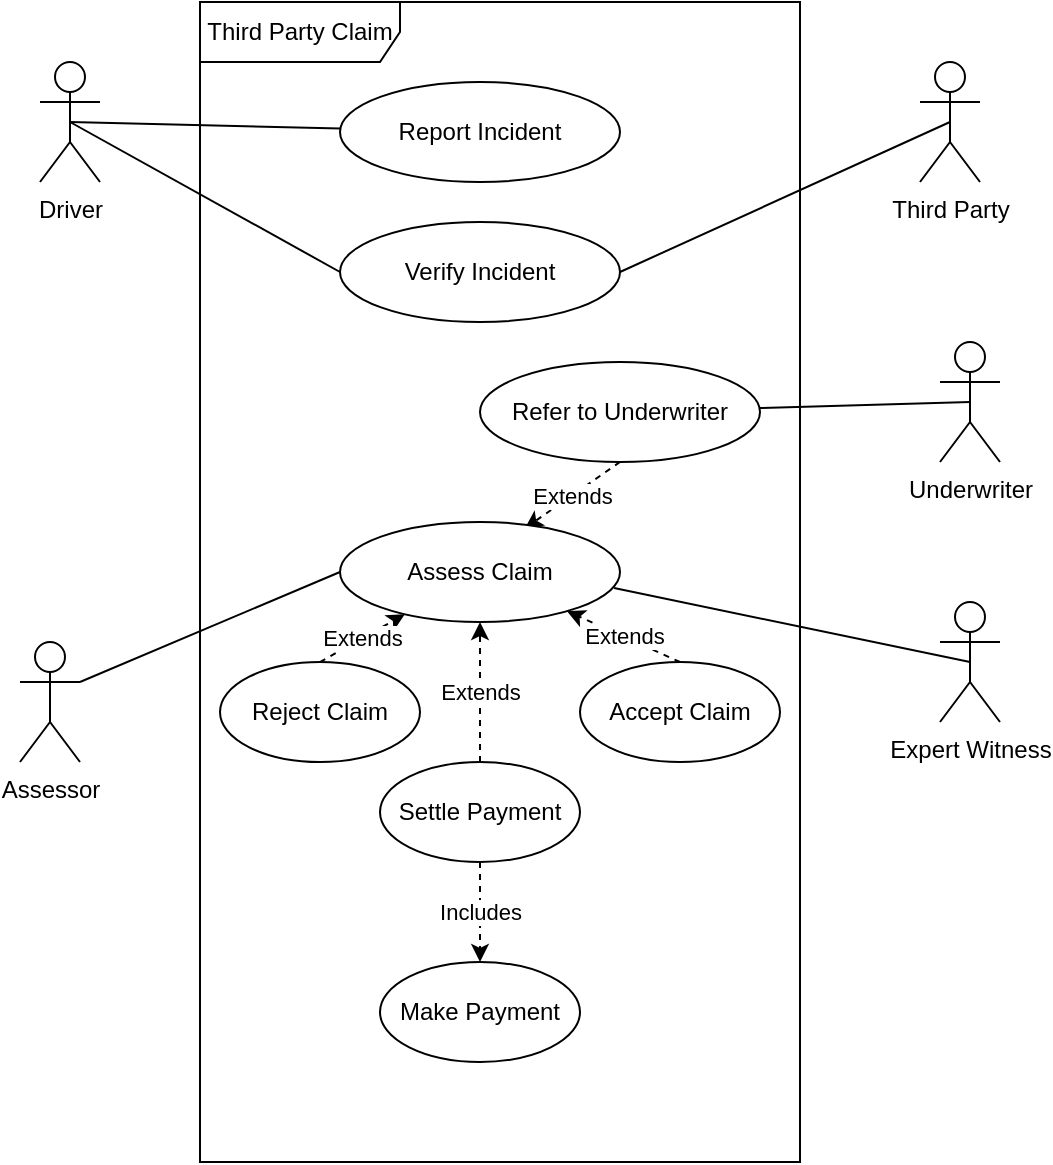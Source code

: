 <mxfile version="15.4.3" type="github">
  <diagram id="jyNJutQ-6b1TkjpkFKjp" name="Page-1">
    <mxGraphModel dx="1422" dy="2051" grid="1" gridSize="10" guides="1" tooltips="1" connect="1" arrows="1" fold="1" page="1" pageScale="1" pageWidth="827" pageHeight="1169" math="0" shadow="0">
      <root>
        <mxCell id="0" />
        <mxCell id="1" parent="0" />
        <mxCell id="fcIhs9XxAMFdkN0sCxzK-1" value="Third Party Claim" style="shape=umlFrame;whiteSpace=wrap;html=1;width=100;height=30;" parent="1" vertex="1">
          <mxGeometry x="250" y="-40" width="300" height="580" as="geometry" />
        </mxCell>
        <mxCell id="fcIhs9XxAMFdkN0sCxzK-2" value="Report Incident" style="ellipse;whiteSpace=wrap;html=1;" parent="1" vertex="1">
          <mxGeometry x="320" width="140" height="50" as="geometry" />
        </mxCell>
        <mxCell id="fcIhs9XxAMFdkN0sCxzK-23" style="edgeStyle=none;rounded=0;orthogonalLoop=1;jettySize=auto;html=1;exitX=0.5;exitY=0.5;exitDx=0;exitDy=0;exitPerimeter=0;entryX=1;entryY=0.5;entryDx=0;entryDy=0;endArrow=none;endFill=0;" parent="1" source="fcIhs9XxAMFdkN0sCxzK-3" target="fcIhs9XxAMFdkN0sCxzK-10" edge="1">
          <mxGeometry relative="1" as="geometry" />
        </mxCell>
        <mxCell id="fcIhs9XxAMFdkN0sCxzK-3" value="Third Party" style="shape=umlActor;verticalLabelPosition=bottom;verticalAlign=top;html=1;" parent="1" vertex="1">
          <mxGeometry x="610" y="-10" width="30" height="60" as="geometry" />
        </mxCell>
        <mxCell id="fcIhs9XxAMFdkN0sCxzK-27" style="edgeStyle=none;rounded=0;orthogonalLoop=1;jettySize=auto;html=1;exitX=1;exitY=0.333;exitDx=0;exitDy=0;exitPerimeter=0;entryX=0;entryY=0.5;entryDx=0;entryDy=0;endArrow=none;endFill=0;" parent="1" source="fcIhs9XxAMFdkN0sCxzK-4" target="fcIhs9XxAMFdkN0sCxzK-12" edge="1">
          <mxGeometry relative="1" as="geometry" />
        </mxCell>
        <mxCell id="fcIhs9XxAMFdkN0sCxzK-4" value="Assessor" style="shape=umlActor;verticalLabelPosition=bottom;verticalAlign=top;html=1;" parent="1" vertex="1">
          <mxGeometry x="160" y="280" width="30" height="60" as="geometry" />
        </mxCell>
        <mxCell id="fcIhs9XxAMFdkN0sCxzK-21" style="edgeStyle=none;rounded=0;orthogonalLoop=1;jettySize=auto;html=1;exitX=0.5;exitY=0.5;exitDx=0;exitDy=0;exitPerimeter=0;endArrow=none;endFill=0;entryX=0.979;entryY=0.66;entryDx=0;entryDy=0;entryPerimeter=0;" parent="1" source="fcIhs9XxAMFdkN0sCxzK-5" target="fcIhs9XxAMFdkN0sCxzK-12" edge="1">
          <mxGeometry relative="1" as="geometry" />
        </mxCell>
        <mxCell id="fcIhs9XxAMFdkN0sCxzK-5" value="Expert Witness" style="shape=umlActor;verticalLabelPosition=bottom;verticalAlign=top;html=1;" parent="1" vertex="1">
          <mxGeometry x="620" y="260" width="30" height="60" as="geometry" />
        </mxCell>
        <mxCell id="fcIhs9XxAMFdkN0sCxzK-22" style="edgeStyle=none;rounded=0;orthogonalLoop=1;jettySize=auto;html=1;exitX=0.5;exitY=0.5;exitDx=0;exitDy=0;exitPerimeter=0;endArrow=none;endFill=0;" parent="1" source="fcIhs9XxAMFdkN0sCxzK-6" target="fcIhs9XxAMFdkN0sCxzK-9" edge="1">
          <mxGeometry relative="1" as="geometry" />
        </mxCell>
        <mxCell id="fcIhs9XxAMFdkN0sCxzK-6" value="Underwriter" style="shape=umlActor;verticalLabelPosition=bottom;verticalAlign=top;html=1;" parent="1" vertex="1">
          <mxGeometry x="620" y="130" width="30" height="60" as="geometry" />
        </mxCell>
        <mxCell id="fcIhs9XxAMFdkN0sCxzK-24" style="edgeStyle=none;rounded=0;orthogonalLoop=1;jettySize=auto;html=1;exitX=0.5;exitY=0.5;exitDx=0;exitDy=0;exitPerimeter=0;endArrow=none;endFill=0;" parent="1" source="fcIhs9XxAMFdkN0sCxzK-7" target="fcIhs9XxAMFdkN0sCxzK-2" edge="1">
          <mxGeometry relative="1" as="geometry" />
        </mxCell>
        <mxCell id="fcIhs9XxAMFdkN0sCxzK-25" style="edgeStyle=none;rounded=0;orthogonalLoop=1;jettySize=auto;html=1;exitX=0.5;exitY=0.5;exitDx=0;exitDy=0;exitPerimeter=0;entryX=0;entryY=0.5;entryDx=0;entryDy=0;endArrow=none;endFill=0;" parent="1" source="fcIhs9XxAMFdkN0sCxzK-7" target="fcIhs9XxAMFdkN0sCxzK-10" edge="1">
          <mxGeometry relative="1" as="geometry" />
        </mxCell>
        <mxCell id="fcIhs9XxAMFdkN0sCxzK-7" value="Driver" style="shape=umlActor;verticalLabelPosition=bottom;verticalAlign=top;html=1;" parent="1" vertex="1">
          <mxGeometry x="170" y="-10" width="30" height="60" as="geometry" />
        </mxCell>
        <mxCell id="fcIhs9XxAMFdkN0sCxzK-20" value="Extends" style="edgeStyle=none;rounded=0;orthogonalLoop=1;jettySize=auto;html=1;exitX=0.5;exitY=1;exitDx=0;exitDy=0;entryX=0.66;entryY=0.064;entryDx=0;entryDy=0;entryPerimeter=0;dashed=1;" parent="1" source="fcIhs9XxAMFdkN0sCxzK-9" target="fcIhs9XxAMFdkN0sCxzK-12" edge="1">
          <mxGeometry relative="1" as="geometry" />
        </mxCell>
        <mxCell id="fcIhs9XxAMFdkN0sCxzK-9" value="Refer to Underwriter&lt;span style=&quot;color: rgba(0 , 0 , 0 , 0) ; font-family: monospace ; font-size: 0px&quot;&gt;%3CmxGraphModel%3E%3Croot%3E%3CmxCell%20id%3D%220%22%2F%3E%3CmxCell%20id%3D%221%22%20parent%3D%220%22%2F%3E%3CmxCell%20id%3D%222%22%20value%3D%22Report%20Incident%22%20style%3D%22ellipse%3BwhiteSpace%3Dwrap%3Bhtml%3D1%3B%22%20vertex%3D%221%22%20parent%3D%221%22%3E%3CmxGeometry%20x%3D%22320%22%20width%3D%22140%22%20height%3D%2250%22%20as%3D%22geometry%22%2F%3E%3C%2FmxCell%3E%3C%2Froot%3E%3C%2FmxGraphModel%3E&lt;/span&gt;&lt;span style=&quot;color: rgba(0 , 0 , 0 , 0) ; font-family: monospace ; font-size: 0px&quot;&gt;%3CmxGraphModel%3E%3Croot%3E%3CmxCell%20id%3D%220%22%2F%3E%3CmxCell%20id%3D%221%22%20parent%3D%220%22%2F%3E%3CmxCell%20id%3D%222%22%20value%3D%22Report%20Incident%22%20style%3D%22ellipse%3BwhiteSpace%3Dwrap%3Bhtml%3D1%3B%22%20vertex%3D%221%22%20parent%3D%221%22%3E%3CmxGeometry%20x%3D%22320%22%20width%3D%22140%22%20height%3D%2250%22%20as%3D%22geometry%22%2F%3E%3C%2FmxCell%3E%3C%2Froot%3E%3C%2FmxGraphModel%3E&lt;/span&gt;" style="ellipse;whiteSpace=wrap;html=1;" parent="1" vertex="1">
          <mxGeometry x="390" y="140" width="140" height="50" as="geometry" />
        </mxCell>
        <mxCell id="fcIhs9XxAMFdkN0sCxzK-10" value="Verify Incident" style="ellipse;whiteSpace=wrap;html=1;" parent="1" vertex="1">
          <mxGeometry x="320" y="70" width="140" height="50" as="geometry" />
        </mxCell>
        <mxCell id="fcIhs9XxAMFdkN0sCxzK-18" value="Extends" style="rounded=0;orthogonalLoop=1;jettySize=auto;html=1;exitX=0.5;exitY=0;exitDx=0;exitDy=0;dashed=1;" parent="1" source="fcIhs9XxAMFdkN0sCxzK-11" target="fcIhs9XxAMFdkN0sCxzK-12" edge="1">
          <mxGeometry relative="1" as="geometry" />
        </mxCell>
        <mxCell id="fcIhs9XxAMFdkN0sCxzK-11" value="Reject Claim" style="ellipse;whiteSpace=wrap;html=1;" parent="1" vertex="1">
          <mxGeometry x="260" y="290" width="100" height="50" as="geometry" />
        </mxCell>
        <mxCell id="fcIhs9XxAMFdkN0sCxzK-12" value="Assess Claim" style="ellipse;whiteSpace=wrap;html=1;" parent="1" vertex="1">
          <mxGeometry x="320" y="220" width="140" height="50" as="geometry" />
        </mxCell>
        <mxCell id="fcIhs9XxAMFdkN0sCxzK-19" value="Extends" style="edgeStyle=none;rounded=0;orthogonalLoop=1;jettySize=auto;html=1;exitX=0.5;exitY=0;exitDx=0;exitDy=0;dashed=1;" parent="1" source="fcIhs9XxAMFdkN0sCxzK-13" target="fcIhs9XxAMFdkN0sCxzK-12" edge="1">
          <mxGeometry relative="1" as="geometry" />
        </mxCell>
        <mxCell id="fcIhs9XxAMFdkN0sCxzK-13" value="Accept Claim" style="ellipse;whiteSpace=wrap;html=1;" parent="1" vertex="1">
          <mxGeometry x="440" y="290" width="100" height="50" as="geometry" />
        </mxCell>
        <mxCell id="fcIhs9XxAMFdkN0sCxzK-14" value="Make Payment" style="ellipse;whiteSpace=wrap;html=1;" parent="1" vertex="1">
          <mxGeometry x="340" y="440" width="100" height="50" as="geometry" />
        </mxCell>
        <mxCell id="fcIhs9XxAMFdkN0sCxzK-16" value="Includes" style="edgeStyle=orthogonalEdgeStyle;rounded=0;orthogonalLoop=1;jettySize=auto;html=1;exitX=0.5;exitY=1;exitDx=0;exitDy=0;entryX=0.5;entryY=0;entryDx=0;entryDy=0;dashed=1;" parent="1" source="fcIhs9XxAMFdkN0sCxzK-15" target="fcIhs9XxAMFdkN0sCxzK-14" edge="1">
          <mxGeometry relative="1" as="geometry" />
        </mxCell>
        <mxCell id="fcIhs9XxAMFdkN0sCxzK-17" value="Extends" style="edgeStyle=orthogonalEdgeStyle;rounded=0;orthogonalLoop=1;jettySize=auto;html=1;exitX=0.5;exitY=0;exitDx=0;exitDy=0;entryX=0.5;entryY=1;entryDx=0;entryDy=0;dashed=1;" parent="1" source="fcIhs9XxAMFdkN0sCxzK-15" target="fcIhs9XxAMFdkN0sCxzK-12" edge="1">
          <mxGeometry relative="1" as="geometry" />
        </mxCell>
        <mxCell id="fcIhs9XxAMFdkN0sCxzK-15" value="Settle Payment" style="ellipse;whiteSpace=wrap;html=1;" parent="1" vertex="1">
          <mxGeometry x="340" y="340" width="100" height="50" as="geometry" />
        </mxCell>
      </root>
    </mxGraphModel>
  </diagram>
</mxfile>
